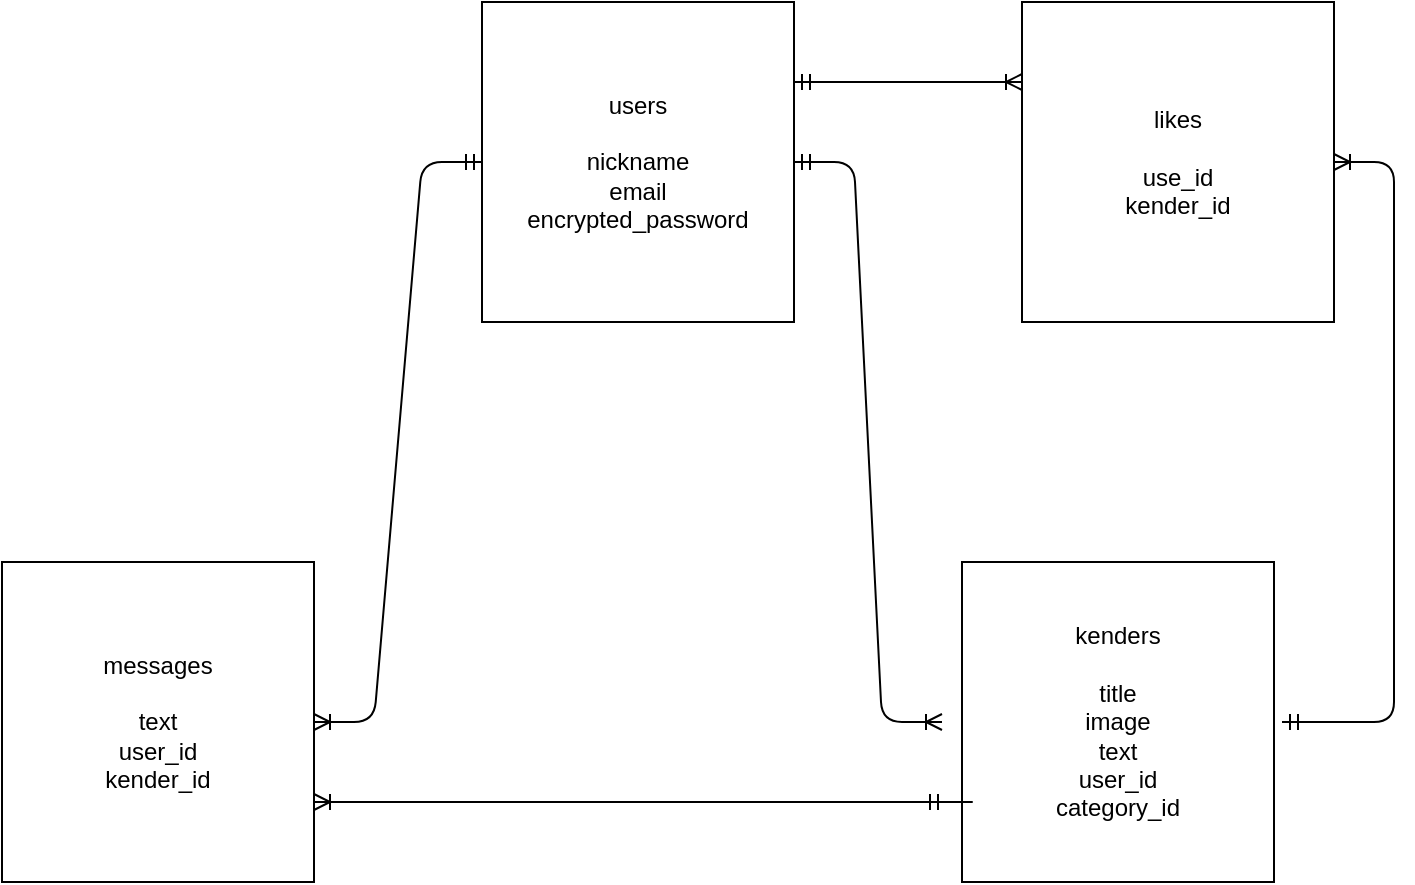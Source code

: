 <mxfile>
    <diagram id="-PjZLZQCssTecPK7Wub4" name="ページ1">
        <mxGraphModel dx="728" dy="680" grid="1" gridSize="10" guides="1" tooltips="1" connect="1" arrows="1" fold="1" page="1" pageScale="1" pageWidth="827" pageHeight="1169" math="0" shadow="0">
            <root>
                <mxCell id="0"/>
                <mxCell id="1" parent="0"/>
                <mxCell id="8" value="users&lt;br&gt;&lt;br&gt;nickname&lt;br&gt;email&lt;br&gt;encrypted_password" style="whiteSpace=wrap;html=1;align=center;" parent="1" vertex="1">
                    <mxGeometry x="280" y="40" width="156" height="160" as="geometry"/>
                </mxCell>
                <mxCell id="10" value="messages&lt;br&gt;&lt;br&gt;text&lt;br&gt;user_id&lt;br&gt;kender_id" style="whiteSpace=wrap;html=1;align=center;" parent="1" vertex="1">
                    <mxGeometry x="40" y="320" width="156" height="160" as="geometry"/>
                </mxCell>
                <mxCell id="11" value="kenders&lt;br&gt;&lt;br&gt;title&lt;br&gt;image&lt;br&gt;text&lt;br&gt;user_id&lt;br&gt;category_id" style="whiteSpace=wrap;html=1;align=center;" parent="1" vertex="1">
                    <mxGeometry x="520" y="320" width="156" height="160" as="geometry"/>
                </mxCell>
                <mxCell id="14" value="" style="edgeStyle=entityRelationEdgeStyle;fontSize=12;html=1;endArrow=ERoneToMany;startArrow=ERmandOne;" parent="1" edge="1">
                    <mxGeometry width="100" height="100" relative="1" as="geometry">
                        <mxPoint x="436" y="120" as="sourcePoint"/>
                        <mxPoint x="510" y="400" as="targetPoint"/>
                    </mxGeometry>
                </mxCell>
                <mxCell id="15" value="" style="edgeStyle=entityRelationEdgeStyle;fontSize=12;html=1;endArrow=ERoneToMany;startArrow=ERmandOne;exitX=0;exitY=0.5;exitDx=0;exitDy=0;" parent="1" source="8" target="10" edge="1">
                    <mxGeometry width="100" height="100" relative="1" as="geometry">
                        <mxPoint x="310" y="270" as="sourcePoint"/>
                        <mxPoint x="410" y="170" as="targetPoint"/>
                    </mxGeometry>
                </mxCell>
                <mxCell id="19" value="likes&lt;br&gt;&lt;br&gt;use_id&lt;br&gt;kender_id" style="whiteSpace=wrap;html=1;align=center;" parent="1" vertex="1">
                    <mxGeometry x="550" y="40" width="156" height="160" as="geometry"/>
                </mxCell>
                <mxCell id="20" value="" style="edgeStyle=entityRelationEdgeStyle;fontSize=12;html=1;endArrow=ERoneToMany;startArrow=ERmandOne;entryX=1;entryY=0.75;entryDx=0;entryDy=0;" parent="1" target="10" edge="1">
                    <mxGeometry width="100" height="100" relative="1" as="geometry">
                        <mxPoint x="500" y="440" as="sourcePoint"/>
                        <mxPoint x="197" y="440" as="targetPoint"/>
                    </mxGeometry>
                </mxCell>
                <mxCell id="22" value="" style="edgeStyle=entityRelationEdgeStyle;fontSize=12;html=1;endArrow=ERoneToMany;startArrow=ERmandOne;entryX=0;entryY=0.25;entryDx=0;entryDy=0;" parent="1" target="19" edge="1">
                    <mxGeometry width="100" height="100" relative="1" as="geometry">
                        <mxPoint x="436" y="80" as="sourcePoint"/>
                        <mxPoint x="536" y="-20" as="targetPoint"/>
                    </mxGeometry>
                </mxCell>
                <mxCell id="23" value="" style="edgeStyle=entityRelationEdgeStyle;fontSize=12;html=1;endArrow=ERoneToMany;startArrow=ERmandOne;" parent="1" target="19" edge="1">
                    <mxGeometry width="100" height="100" relative="1" as="geometry">
                        <mxPoint x="680" y="400" as="sourcePoint"/>
                        <mxPoint x="420" y="210" as="targetPoint"/>
                    </mxGeometry>
                </mxCell>
            </root>
        </mxGraphModel>
    </diagram>
</mxfile>